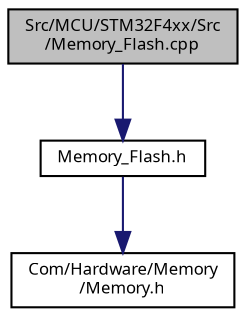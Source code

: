 digraph "Src/MCU/STM32F4xx/Src/Memory_Flash.cpp"
{
  edge [fontname="Sans",fontsize="8",labelfontname="Sans",labelfontsize="8"];
  node [fontname="Sans",fontsize="8",shape=record];
  Node1 [label="Src/MCU/STM32F4xx/Src\l/Memory_Flash.cpp",height=0.2,width=0.4,color="black", fillcolor="grey75", style="filled", fontcolor="black"];
  Node1 -> Node2 [color="midnightblue",fontsize="8",style="solid",fontname="Sans"];
  Node2 [label="Memory_Flash.h",height=0.2,width=0.4,color="black", fillcolor="white", style="filled",URL="$_memory___flash_8h.html"];
  Node2 -> Node3 [color="midnightblue",fontsize="8",style="solid",fontname="Sans"];
  Node3 [label="Com/Hardware/Memory\l/Memory.h",height=0.2,width=0.4,color="black", fillcolor="white", style="filled",URL="$_memory_8h.html"];
}
